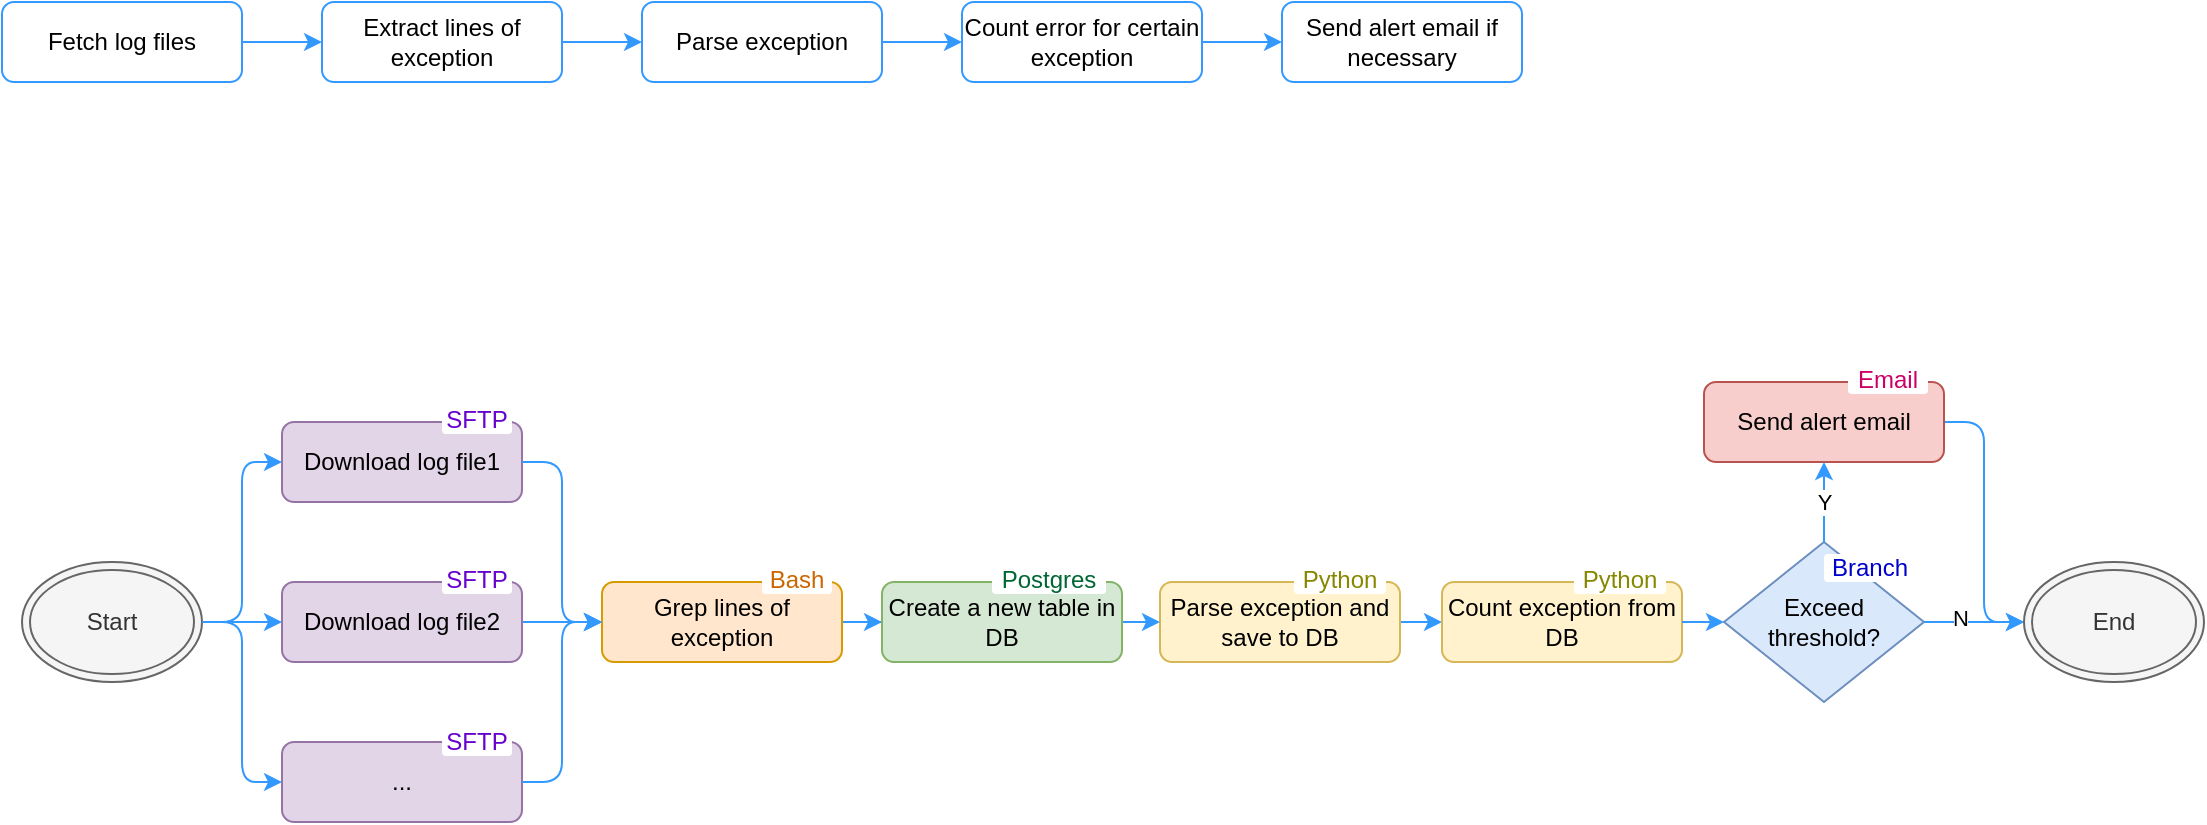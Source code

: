 <mxfile version="13.6.2" type="device"><diagram id="ZdCKEA4_iA96KMgRxMv0" name="Page-1"><mxGraphModel dx="1282" dy="642" grid="0" gridSize="10" guides="1" tooltips="1" connect="1" arrows="1" fold="1" page="0" pageScale="1" pageWidth="850" pageHeight="1100" background="#FFFFFF" math="0" shadow="0"><root><mxCell id="0"/><mxCell id="1" parent="0"/><mxCell id="XOcd6bvXzzedE02WTAfm-3" value="" style="edgeStyle=orthogonalEdgeStyle;rounded=0;orthogonalLoop=1;jettySize=auto;html=1;strokeColor=#3399FF;" parent="1" source="XOcd6bvXzzedE02WTAfm-1" target="XOcd6bvXzzedE02WTAfm-2" edge="1"><mxGeometry relative="1" as="geometry"/></mxCell><mxCell id="XOcd6bvXzzedE02WTAfm-1" value="Fetch log files" style="rounded=1;whiteSpace=wrap;html=1;fillColor=none;strokeColor=#3399FF;" parent="1" vertex="1"><mxGeometry x="20" y="180" width="120" height="40" as="geometry"/></mxCell><mxCell id="XOcd6bvXzzedE02WTAfm-6" value="" style="edgeStyle=orthogonalEdgeStyle;rounded=0;orthogonalLoop=1;jettySize=auto;html=1;strokeColor=#3399FF;" parent="1" source="XOcd6bvXzzedE02WTAfm-2" target="XOcd6bvXzzedE02WTAfm-4" edge="1"><mxGeometry relative="1" as="geometry"/></mxCell><mxCell id="XOcd6bvXzzedE02WTAfm-2" value="Extract lines of exception" style="whiteSpace=wrap;html=1;rounded=1;fillColor=none;strokeColor=#3399FF;" parent="1" vertex="1"><mxGeometry x="180" y="180" width="120" height="40" as="geometry"/></mxCell><mxCell id="XOcd6bvXzzedE02WTAfm-7" value="" style="edgeStyle=orthogonalEdgeStyle;rounded=0;orthogonalLoop=1;jettySize=auto;html=1;strokeColor=#3399FF;" parent="1" source="XOcd6bvXzzedE02WTAfm-4" target="XOcd6bvXzzedE02WTAfm-5" edge="1"><mxGeometry relative="1" as="geometry"/></mxCell><mxCell id="XOcd6bvXzzedE02WTAfm-4" value="Parse exception" style="rounded=1;whiteSpace=wrap;html=1;fillColor=none;strokeColor=#3399FF;" parent="1" vertex="1"><mxGeometry x="340" y="180" width="120" height="40" as="geometry"/></mxCell><mxCell id="XOcd6bvXzzedE02WTAfm-9" value="" style="edgeStyle=orthogonalEdgeStyle;rounded=0;orthogonalLoop=1;jettySize=auto;html=1;strokeColor=#3399FF;" parent="1" source="XOcd6bvXzzedE02WTAfm-5" target="XOcd6bvXzzedE02WTAfm-8" edge="1"><mxGeometry relative="1" as="geometry"/></mxCell><mxCell id="XOcd6bvXzzedE02WTAfm-5" value="Count error for certain exception" style="rounded=1;whiteSpace=wrap;html=1;fillColor=none;strokeColor=#3399FF;" parent="1" vertex="1"><mxGeometry x="500" y="180" width="120" height="40" as="geometry"/></mxCell><mxCell id="XOcd6bvXzzedE02WTAfm-8" value="Send alert email if necessary" style="rounded=1;whiteSpace=wrap;html=1;fillColor=none;strokeColor=#3399FF;" parent="1" vertex="1"><mxGeometry x="660" y="180" width="120" height="40" as="geometry"/></mxCell><mxCell id="XOcd6bvXzzedE02WTAfm-10" value="" style="edgeStyle=orthogonalEdgeStyle;rounded=0;orthogonalLoop=1;jettySize=auto;html=1;strokeColor=#3399FF;" parent="1" source="XOcd6bvXzzedE02WTAfm-11" target="XOcd6bvXzzedE02WTAfm-13" edge="1"><mxGeometry relative="1" as="geometry"/></mxCell><mxCell id="XOcd6bvXzzedE02WTAfm-11" value="Download log file2" style="rounded=1;whiteSpace=wrap;html=1;fillColor=#e1d5e7;strokeColor=#9673a6;" parent="1" vertex="1"><mxGeometry x="160" y="470" width="120" height="40" as="geometry"/></mxCell><mxCell id="XOcd6bvXzzedE02WTAfm-12" value="" style="edgeStyle=orthogonalEdgeStyle;rounded=0;orthogonalLoop=1;jettySize=auto;html=1;strokeColor=#3399FF;entryX=0;entryY=0.5;entryDx=0;entryDy=0;" parent="1" source="XOcd6bvXzzedE02WTAfm-13" target="XOcd6bvXzzedE02WTAfm-46" edge="1"><mxGeometry relative="1" as="geometry"/></mxCell><mxCell id="XOcd6bvXzzedE02WTAfm-13" value="Grep lines of exception" style="whiteSpace=wrap;html=1;rounded=1;fillColor=#ffe6cc;strokeColor=#d79b00;" parent="1" vertex="1"><mxGeometry x="320" y="470" width="120" height="40" as="geometry"/></mxCell><mxCell id="XOcd6bvXzzedE02WTAfm-14" value="" style="edgeStyle=orthogonalEdgeStyle;rounded=0;orthogonalLoop=1;jettySize=auto;html=1;strokeColor=#3399FF;" parent="1" source="XOcd6bvXzzedE02WTAfm-15" target="XOcd6bvXzzedE02WTAfm-17" edge="1"><mxGeometry relative="1" as="geometry"/></mxCell><mxCell id="XOcd6bvXzzedE02WTAfm-15" value="Parse exception and save to DB" style="rounded=1;whiteSpace=wrap;html=1;fillColor=#fff2cc;strokeColor=#d6b656;" parent="1" vertex="1"><mxGeometry x="599" y="470" width="120" height="40" as="geometry"/></mxCell><mxCell id="XOcd6bvXzzedE02WTAfm-16" value="" style="edgeStyle=orthogonalEdgeStyle;rounded=1;orthogonalLoop=1;jettySize=auto;html=1;strokeColor=#3399FF;entryX=0;entryY=0.5;entryDx=0;entryDy=0;exitX=1;exitY=0.5;exitDx=0;exitDy=0;" parent="1" source="XOcd6bvXzzedE02WTAfm-18" target="XOcd6bvXzzedE02WTAfm-29" edge="1"><mxGeometry relative="1" as="geometry"><mxPoint x="1121" y="350" as="sourcePoint"/></mxGeometry></mxCell><mxCell id="XOcd6bvXzzedE02WTAfm-17" value="Count exception from DB" style="rounded=1;whiteSpace=wrap;html=1;fillColor=#fff2cc;strokeColor=#d6b656;" parent="1" vertex="1"><mxGeometry x="740" y="470" width="120" height="40" as="geometry"/></mxCell><mxCell id="XOcd6bvXzzedE02WTAfm-18" value="Send alert email" style="rounded=1;whiteSpace=wrap;html=1;fillColor=#f8cecc;strokeColor=#b85450;" parent="1" vertex="1"><mxGeometry x="871" y="370" width="120" height="40" as="geometry"/></mxCell><mxCell id="XOcd6bvXzzedE02WTAfm-19" value="Download log file1" style="rounded=1;whiteSpace=wrap;html=1;fillColor=#e1d5e7;strokeColor=#9673a6;labelBackgroundColor=none;" parent="1" vertex="1"><mxGeometry x="160" y="390" width="120" height="40" as="geometry"/></mxCell><mxCell id="XOcd6bvXzzedE02WTAfm-20" value="..." style="rounded=1;whiteSpace=wrap;html=1;fillColor=#e1d5e7;strokeColor=#9673a6;" parent="1" vertex="1"><mxGeometry x="160" y="550" width="120" height="40" as="geometry"/></mxCell><mxCell id="XOcd6bvXzzedE02WTAfm-21" value="" style="edgeStyle=orthogonalEdgeStyle;rounded=1;orthogonalLoop=1;jettySize=auto;html=1;strokeColor=#3399FF;exitX=1;exitY=0.5;exitDx=0;exitDy=0;entryX=0;entryY=0.5;entryDx=0;entryDy=0;" parent="1" source="XOcd6bvXzzedE02WTAfm-19" target="XOcd6bvXzzedE02WTAfm-13" edge="1"><mxGeometry relative="1" as="geometry"><mxPoint x="290" y="500" as="sourcePoint"/><mxPoint x="330" y="500" as="targetPoint"/></mxGeometry></mxCell><mxCell id="XOcd6bvXzzedE02WTAfm-22" value="" style="edgeStyle=orthogonalEdgeStyle;rounded=1;orthogonalLoop=1;jettySize=auto;html=1;strokeColor=#3399FF;exitX=1;exitY=0.5;exitDx=0;exitDy=0;entryX=0;entryY=0.5;entryDx=0;entryDy=0;" parent="1" source="XOcd6bvXzzedE02WTAfm-20" target="XOcd6bvXzzedE02WTAfm-13" edge="1"><mxGeometry relative="1" as="geometry"><mxPoint x="290" y="420" as="sourcePoint"/><mxPoint x="330" y="500" as="targetPoint"/></mxGeometry></mxCell><mxCell id="XOcd6bvXzzedE02WTAfm-23" value="Exceed&lt;br&gt;threshold?" style="rhombus;whiteSpace=wrap;html=1;strokeColor=#6c8ebf;fillColor=#dae8fc;" parent="1" vertex="1"><mxGeometry x="881" y="450" width="100" height="80" as="geometry"/></mxCell><mxCell id="XOcd6bvXzzedE02WTAfm-24" value="" style="edgeStyle=orthogonalEdgeStyle;rounded=0;orthogonalLoop=1;jettySize=auto;html=1;strokeColor=#3399FF;" parent="1" source="XOcd6bvXzzedE02WTAfm-17" target="XOcd6bvXzzedE02WTAfm-23" edge="1"><mxGeometry relative="1" as="geometry"><mxPoint x="860" y="490" as="sourcePoint"/><mxPoint x="950" y="660" as="targetPoint"/></mxGeometry></mxCell><mxCell id="XOcd6bvXzzedE02WTAfm-25" value="" style="edgeStyle=orthogonalEdgeStyle;rounded=1;orthogonalLoop=1;jettySize=auto;html=1;strokeColor=#3399FF;exitX=1;exitY=0.5;exitDx=0;exitDy=0;entryX=0;entryY=0.5;entryDx=0;entryDy=0;" parent="1" source="XOcd6bvXzzedE02WTAfm-23" target="XOcd6bvXzzedE02WTAfm-29" edge="1"><mxGeometry relative="1" as="geometry"><mxPoint x="1021" y="500" as="sourcePoint"/><mxPoint x="931" y="630" as="targetPoint"/></mxGeometry></mxCell><mxCell id="XOcd6bvXzzedE02WTAfm-35" value="N" style="edgeLabel;html=1;align=center;verticalAlign=middle;resizable=0;points=[];" parent="XOcd6bvXzzedE02WTAfm-25" vertex="1" connectable="0"><mxGeometry x="-0.28" y="2" relative="1" as="geometry"><mxPoint as="offset"/></mxGeometry></mxCell><mxCell id="XOcd6bvXzzedE02WTAfm-30" value="" style="edgeStyle=orthogonalEdgeStyle;rounded=1;orthogonalLoop=1;jettySize=auto;html=1;strokeColor=#3399FF;" parent="1" source="XOcd6bvXzzedE02WTAfm-28" target="XOcd6bvXzzedE02WTAfm-11" edge="1"><mxGeometry relative="1" as="geometry"/></mxCell><mxCell id="XOcd6bvXzzedE02WTAfm-28" value="Start" style="ellipse;shape=doubleEllipse;whiteSpace=wrap;html=1;strokeColor=#666666;fillColor=#f5f5f5;fontColor=#333333;" parent="1" vertex="1"><mxGeometry x="30" y="460" width="90" height="60" as="geometry"/></mxCell><mxCell id="XOcd6bvXzzedE02WTAfm-29" value="End" style="ellipse;shape=doubleEllipse;whiteSpace=wrap;html=1;strokeColor=#666666;fillColor=#f5f5f5;fontColor=#333333;" parent="1" vertex="1"><mxGeometry x="1031" y="460" width="90" height="60" as="geometry"/></mxCell><mxCell id="XOcd6bvXzzedE02WTAfm-31" value="" style="edgeStyle=orthogonalEdgeStyle;rounded=1;orthogonalLoop=1;jettySize=auto;html=1;strokeColor=#3399FF;exitX=1;exitY=0.5;exitDx=0;exitDy=0;entryX=0;entryY=0.5;entryDx=0;entryDy=0;" parent="1" source="XOcd6bvXzzedE02WTAfm-28" target="XOcd6bvXzzedE02WTAfm-19" edge="1"><mxGeometry relative="1" as="geometry"><mxPoint x="290" y="420" as="sourcePoint"/><mxPoint x="330" y="500" as="targetPoint"/></mxGeometry></mxCell><mxCell id="XOcd6bvXzzedE02WTAfm-32" value="" style="edgeStyle=orthogonalEdgeStyle;rounded=1;orthogonalLoop=1;jettySize=auto;html=1;strokeColor=#3399FF;exitX=1;exitY=0.5;exitDx=0;exitDy=0;entryX=0;entryY=0.5;entryDx=0;entryDy=0;" parent="1" source="XOcd6bvXzzedE02WTAfm-28" target="XOcd6bvXzzedE02WTAfm-20" edge="1"><mxGeometry relative="1" as="geometry"><mxPoint x="100" y="500" as="sourcePoint"/><mxPoint x="170" y="420" as="targetPoint"/></mxGeometry></mxCell><mxCell id="XOcd6bvXzzedE02WTAfm-33" value="Y" style="edgeStyle=orthogonalEdgeStyle;rounded=1;orthogonalLoop=1;jettySize=auto;html=1;strokeColor=#3399FF;exitX=0.5;exitY=0;exitDx=0;exitDy=0;entryX=0.5;entryY=1;entryDx=0;entryDy=0;" parent="1" source="XOcd6bvXzzedE02WTAfm-23" target="XOcd6bvXzzedE02WTAfm-18" edge="1"><mxGeometry relative="1" as="geometry"><mxPoint x="991" y="500" as="sourcePoint"/><mxPoint x="1041" y="500" as="targetPoint"/></mxGeometry></mxCell><mxCell id="XOcd6bvXzzedE02WTAfm-37" value="SFTP" style="text;html=1;strokeColor=none;align=center;verticalAlign=middle;whiteSpace=wrap;rounded=1;labelBackgroundColor=none;sketch=0;arcSize=14;fillColor=#ffffff;fontColor=#6600CC;" parent="1" vertex="1"><mxGeometry x="240" y="462" width="35" height="14" as="geometry"/></mxCell><mxCell id="XOcd6bvXzzedE02WTAfm-39" value="SFTP" style="text;html=1;strokeColor=none;align=center;verticalAlign=middle;whiteSpace=wrap;rounded=1;labelBackgroundColor=none;sketch=0;arcSize=14;fillColor=#ffffff;fontColor=#6600CC;" parent="1" vertex="1"><mxGeometry x="240" y="382" width="35" height="14" as="geometry"/></mxCell><mxCell id="XOcd6bvXzzedE02WTAfm-40" value="SFTP" style="text;html=1;strokeColor=none;align=center;verticalAlign=middle;whiteSpace=wrap;rounded=1;labelBackgroundColor=none;sketch=0;arcSize=14;fillColor=#ffffff;fontColor=#6600CC;" parent="1" vertex="1"><mxGeometry x="240" y="543" width="35" height="14" as="geometry"/></mxCell><mxCell id="XOcd6bvXzzedE02WTAfm-41" value="Bash" style="text;html=1;strokeColor=none;align=center;verticalAlign=middle;whiteSpace=wrap;rounded=1;labelBackgroundColor=none;sketch=0;arcSize=14;fillColor=#ffffff;fontColor=#CC6600;" parent="1" vertex="1"><mxGeometry x="400" y="462" width="35" height="14" as="geometry"/></mxCell><mxCell id="XOcd6bvXzzedE02WTAfm-42" value="Python" style="text;html=1;strokeColor=none;align=center;verticalAlign=middle;whiteSpace=wrap;rounded=1;labelBackgroundColor=none;sketch=0;arcSize=14;fillColor=#ffffff;fontColor=#878700;" parent="1" vertex="1"><mxGeometry x="666" y="462" width="46" height="14" as="geometry"/></mxCell><mxCell id="XOcd6bvXzzedE02WTAfm-43" value="Python" style="text;html=1;strokeColor=none;align=center;verticalAlign=middle;whiteSpace=wrap;rounded=1;labelBackgroundColor=none;sketch=0;arcSize=14;fillColor=#ffffff;fontColor=#878700;" parent="1" vertex="1"><mxGeometry x="806" y="462" width="46" height="14" as="geometry"/></mxCell><mxCell id="XOcd6bvXzzedE02WTAfm-44" value="Branch" style="text;html=1;strokeColor=none;align=center;verticalAlign=middle;whiteSpace=wrap;rounded=1;labelBackgroundColor=none;sketch=0;arcSize=14;fillColor=#ffffff;fontColor=#0000CC;" parent="1" vertex="1"><mxGeometry x="931" y="456" width="46" height="14" as="geometry"/></mxCell><mxCell id="XOcd6bvXzzedE02WTAfm-45" value="Email" style="text;html=1;strokeColor=none;align=center;verticalAlign=middle;whiteSpace=wrap;rounded=1;labelBackgroundColor=none;sketch=0;arcSize=14;fillColor=#ffffff;fontColor=#CC0066;" parent="1" vertex="1"><mxGeometry x="943" y="362" width="40" height="14" as="geometry"/></mxCell><mxCell id="XOcd6bvXzzedE02WTAfm-48" value="" style="edgeStyle=orthogonalEdgeStyle;rounded=1;orthogonalLoop=1;jettySize=auto;html=1;strokeColor=#3399FF;fontColor=#0000CC;entryX=0;entryY=0.5;entryDx=0;entryDy=0;" parent="1" source="XOcd6bvXzzedE02WTAfm-46" target="XOcd6bvXzzedE02WTAfm-15" edge="1"><mxGeometry relative="1" as="geometry"/></mxCell><mxCell id="XOcd6bvXzzedE02WTAfm-46" value="Create a new table in DB" style="whiteSpace=wrap;html=1;rounded=1;fillColor=#d5e8d4;strokeColor=#82b366;" parent="1" vertex="1"><mxGeometry x="460" y="470" width="120" height="40" as="geometry"/></mxCell><mxCell id="XOcd6bvXzzedE02WTAfm-47" value="Postgres" style="text;html=1;strokeColor=none;align=center;verticalAlign=middle;whiteSpace=wrap;rounded=1;labelBackgroundColor=none;sketch=0;arcSize=14;fillColor=#ffffff;fontColor=#006633;" parent="1" vertex="1"><mxGeometry x="515" y="462" width="57" height="14" as="geometry"/></mxCell></root></mxGraphModel></diagram></mxfile>
